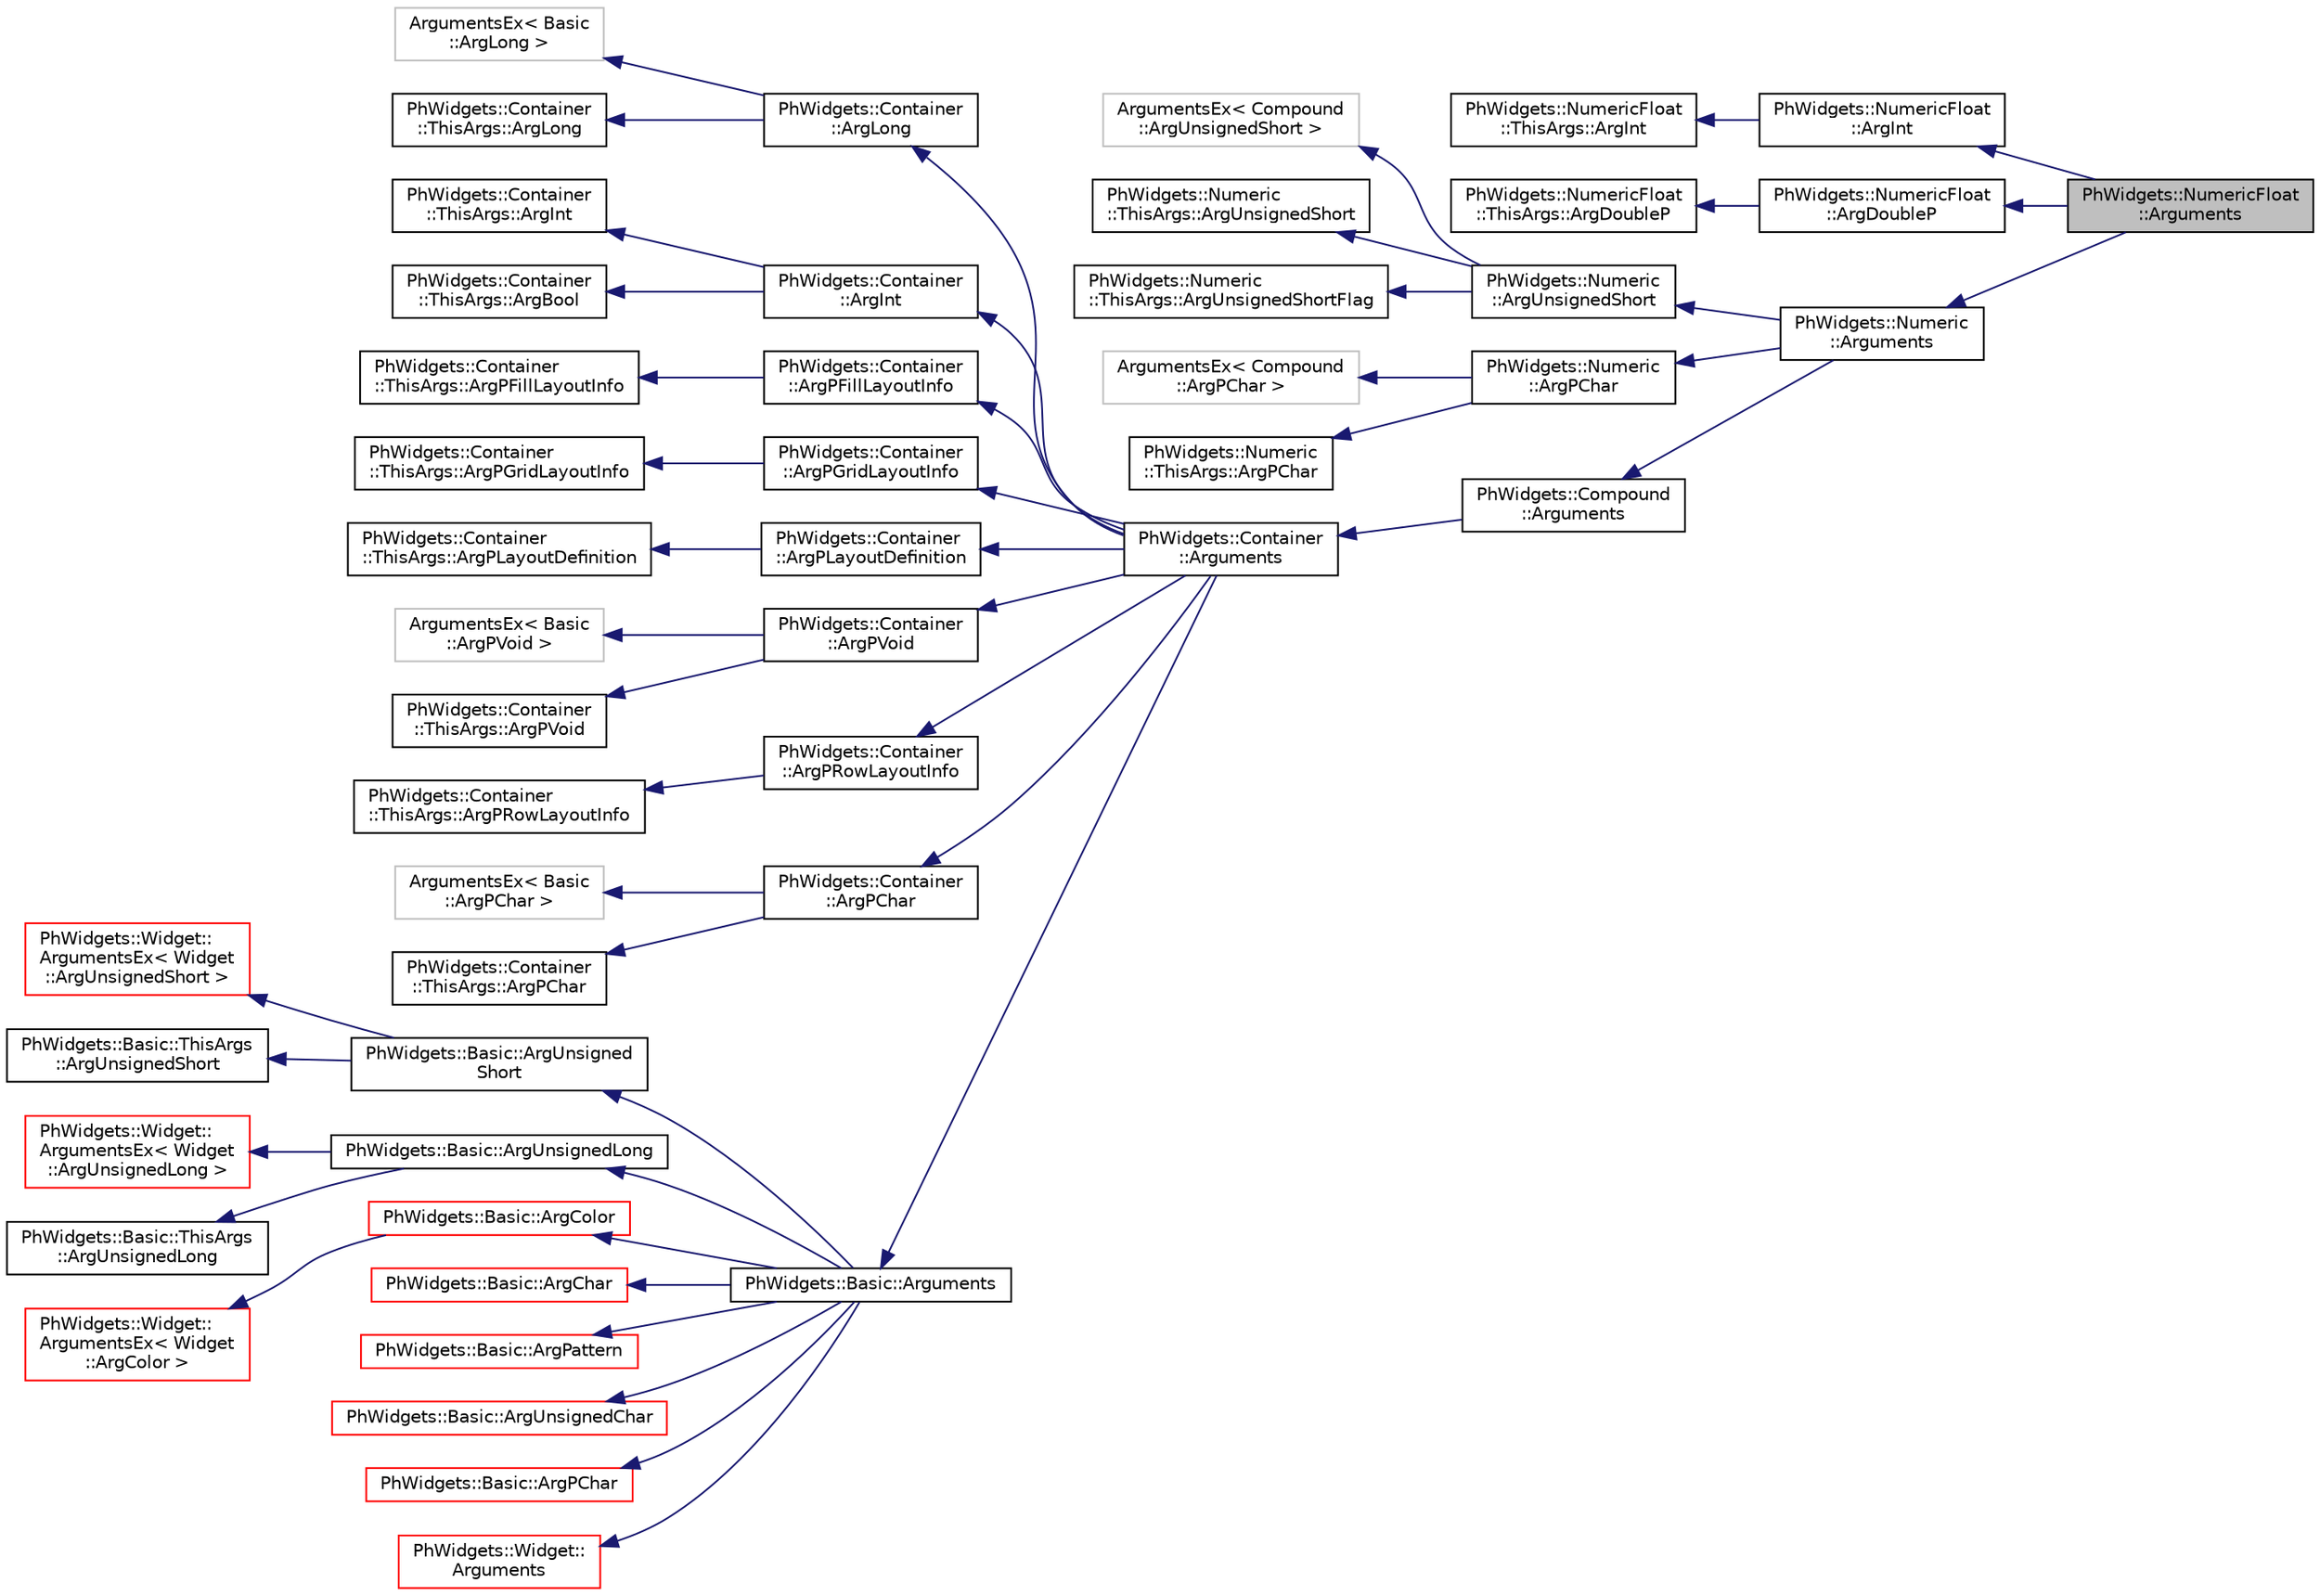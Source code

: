 digraph "PhWidgets::NumericFloat::Arguments"
{
  edge [fontname="Helvetica",fontsize="10",labelfontname="Helvetica",labelfontsize="10"];
  node [fontname="Helvetica",fontsize="10",shape=record];
  rankdir="LR";
  Node0 [label="PhWidgets::NumericFloat\l::Arguments",height=0.2,width=0.4,color="black", fillcolor="grey75", style="filled", fontcolor="black"];
  Node1 -> Node0 [dir="back",color="midnightblue",fontsize="10",style="solid",fontname="Helvetica"];
  Node1 [label="PhWidgets::NumericFloat\l::ArgInt",height=0.2,width=0.4,color="black", fillcolor="white", style="filled",URL="$struct_ph_widgets_1_1_numeric_float_1_1_arg_int.html"];
  Node2 -> Node1 [dir="back",color="midnightblue",fontsize="10",style="solid",fontname="Helvetica"];
  Node2 [label="PhWidgets::NumericFloat\l::ThisArgs::ArgInt",height=0.2,width=0.4,color="black", fillcolor="white", style="filled",URL="$struct_ph_widgets_1_1_numeric_float_1_1_this_args_1_1_arg_int.html"];
  Node3 -> Node0 [dir="back",color="midnightblue",fontsize="10",style="solid",fontname="Helvetica"];
  Node3 [label="PhWidgets::NumericFloat\l::ArgDoubleP",height=0.2,width=0.4,color="black", fillcolor="white", style="filled",URL="$struct_ph_widgets_1_1_numeric_float_1_1_arg_double_p.html"];
  Node4 -> Node3 [dir="back",color="midnightblue",fontsize="10",style="solid",fontname="Helvetica"];
  Node4 [label="PhWidgets::NumericFloat\l::ThisArgs::ArgDoubleP",height=0.2,width=0.4,color="black", fillcolor="white", style="filled",URL="$struct_ph_widgets_1_1_numeric_float_1_1_this_args_1_1_arg_double_p.html"];
  Node5 -> Node0 [dir="back",color="midnightblue",fontsize="10",style="solid",fontname="Helvetica"];
  Node5 [label="PhWidgets::Numeric\l::Arguments",height=0.2,width=0.4,color="black", fillcolor="white", style="filled",URL="$struct_ph_widgets_1_1_numeric_1_1_arguments.html"];
  Node6 -> Node5 [dir="back",color="midnightblue",fontsize="10",style="solid",fontname="Helvetica"];
  Node6 [label="PhWidgets::Numeric\l::ArgUnsignedShort",height=0.2,width=0.4,color="black", fillcolor="white", style="filled",URL="$struct_ph_widgets_1_1_numeric_1_1_arg_unsigned_short.html"];
  Node7 -> Node6 [dir="back",color="midnightblue",fontsize="10",style="solid",fontname="Helvetica"];
  Node7 [label="ArgumentsEx\< Compound\l::ArgUnsignedShort \>",height=0.2,width=0.4,color="grey75", fillcolor="white", style="filled"];
  Node8 -> Node6 [dir="back",color="midnightblue",fontsize="10",style="solid",fontname="Helvetica"];
  Node8 [label="PhWidgets::Numeric\l::ThisArgs::ArgUnsignedShort",height=0.2,width=0.4,color="black", fillcolor="white", style="filled",URL="$struct_ph_widgets_1_1_numeric_1_1_this_args_1_1_arg_unsigned_short.html"];
  Node9 -> Node6 [dir="back",color="midnightblue",fontsize="10",style="solid",fontname="Helvetica"];
  Node9 [label="PhWidgets::Numeric\l::ThisArgs::ArgUnsignedShortFlag",height=0.2,width=0.4,color="black", fillcolor="white", style="filled",URL="$struct_ph_widgets_1_1_numeric_1_1_this_args_1_1_arg_unsigned_short_flag.html"];
  Node10 -> Node5 [dir="back",color="midnightblue",fontsize="10",style="solid",fontname="Helvetica"];
  Node10 [label="PhWidgets::Numeric\l::ArgPChar",height=0.2,width=0.4,color="black", fillcolor="white", style="filled",URL="$struct_ph_widgets_1_1_numeric_1_1_arg_p_char.html"];
  Node11 -> Node10 [dir="back",color="midnightblue",fontsize="10",style="solid",fontname="Helvetica"];
  Node11 [label="ArgumentsEx\< Compound\l::ArgPChar \>",height=0.2,width=0.4,color="grey75", fillcolor="white", style="filled"];
  Node12 -> Node10 [dir="back",color="midnightblue",fontsize="10",style="solid",fontname="Helvetica"];
  Node12 [label="PhWidgets::Numeric\l::ThisArgs::ArgPChar",height=0.2,width=0.4,color="black", fillcolor="white", style="filled",URL="$struct_ph_widgets_1_1_numeric_1_1_this_args_1_1_arg_p_char.html"];
  Node13 -> Node5 [dir="back",color="midnightblue",fontsize="10",style="solid",fontname="Helvetica"];
  Node13 [label="PhWidgets::Compound\l::Arguments",height=0.2,width=0.4,color="black", fillcolor="white", style="filled",URL="$struct_ph_widgets_1_1_compound_1_1_arguments.html"];
  Node14 -> Node13 [dir="back",color="midnightblue",fontsize="10",style="solid",fontname="Helvetica"];
  Node14 [label="PhWidgets::Container\l::Arguments",height=0.2,width=0.4,color="black", fillcolor="white", style="filled",URL="$struct_ph_widgets_1_1_container_1_1_arguments.html"];
  Node15 -> Node14 [dir="back",color="midnightblue",fontsize="10",style="solid",fontname="Helvetica"];
  Node15 [label="PhWidgets::Container\l::ArgLong",height=0.2,width=0.4,color="black", fillcolor="white", style="filled",URL="$struct_ph_widgets_1_1_container_1_1_arg_long.html"];
  Node16 -> Node15 [dir="back",color="midnightblue",fontsize="10",style="solid",fontname="Helvetica"];
  Node16 [label="ArgumentsEx\< Basic\l::ArgLong \>",height=0.2,width=0.4,color="grey75", fillcolor="white", style="filled"];
  Node17 -> Node15 [dir="back",color="midnightblue",fontsize="10",style="solid",fontname="Helvetica"];
  Node17 [label="PhWidgets::Container\l::ThisArgs::ArgLong",height=0.2,width=0.4,color="black", fillcolor="white", style="filled",URL="$struct_ph_widgets_1_1_container_1_1_this_args_1_1_arg_long.html"];
  Node18 -> Node14 [dir="back",color="midnightblue",fontsize="10",style="solid",fontname="Helvetica"];
  Node18 [label="PhWidgets::Container\l::ArgInt",height=0.2,width=0.4,color="black", fillcolor="white", style="filled",URL="$struct_ph_widgets_1_1_container_1_1_arg_int.html"];
  Node19 -> Node18 [dir="back",color="midnightblue",fontsize="10",style="solid",fontname="Helvetica"];
  Node19 [label="PhWidgets::Container\l::ThisArgs::ArgInt",height=0.2,width=0.4,color="black", fillcolor="white", style="filled",URL="$struct_ph_widgets_1_1_container_1_1_this_args_1_1_arg_int.html"];
  Node20 -> Node18 [dir="back",color="midnightblue",fontsize="10",style="solid",fontname="Helvetica"];
  Node20 [label="PhWidgets::Container\l::ThisArgs::ArgBool",height=0.2,width=0.4,color="black", fillcolor="white", style="filled",URL="$struct_ph_widgets_1_1_container_1_1_this_args_1_1_arg_bool.html"];
  Node21 -> Node14 [dir="back",color="midnightblue",fontsize="10",style="solid",fontname="Helvetica"];
  Node21 [label="PhWidgets::Container\l::ArgPFillLayoutInfo",height=0.2,width=0.4,color="black", fillcolor="white", style="filled",URL="$struct_ph_widgets_1_1_container_1_1_arg_p_fill_layout_info.html"];
  Node22 -> Node21 [dir="back",color="midnightblue",fontsize="10",style="solid",fontname="Helvetica"];
  Node22 [label="PhWidgets::Container\l::ThisArgs::ArgPFillLayoutInfo",height=0.2,width=0.4,color="black", fillcolor="white", style="filled",URL="$struct_ph_widgets_1_1_container_1_1_this_args_1_1_arg_p_fill_layout_info.html"];
  Node23 -> Node14 [dir="back",color="midnightblue",fontsize="10",style="solid",fontname="Helvetica"];
  Node23 [label="PhWidgets::Container\l::ArgPGridLayoutInfo",height=0.2,width=0.4,color="black", fillcolor="white", style="filled",URL="$struct_ph_widgets_1_1_container_1_1_arg_p_grid_layout_info.html"];
  Node24 -> Node23 [dir="back",color="midnightblue",fontsize="10",style="solid",fontname="Helvetica"];
  Node24 [label="PhWidgets::Container\l::ThisArgs::ArgPGridLayoutInfo",height=0.2,width=0.4,color="black", fillcolor="white", style="filled",URL="$struct_ph_widgets_1_1_container_1_1_this_args_1_1_arg_p_grid_layout_info.html"];
  Node25 -> Node14 [dir="back",color="midnightblue",fontsize="10",style="solid",fontname="Helvetica"];
  Node25 [label="PhWidgets::Container\l::ArgPLayoutDefinition",height=0.2,width=0.4,color="black", fillcolor="white", style="filled",URL="$struct_ph_widgets_1_1_container_1_1_arg_p_layout_definition.html"];
  Node26 -> Node25 [dir="back",color="midnightblue",fontsize="10",style="solid",fontname="Helvetica"];
  Node26 [label="PhWidgets::Container\l::ThisArgs::ArgPLayoutDefinition",height=0.2,width=0.4,color="black", fillcolor="white", style="filled",URL="$struct_ph_widgets_1_1_container_1_1_this_args_1_1_arg_p_layout_definition.html"];
  Node27 -> Node14 [dir="back",color="midnightblue",fontsize="10",style="solid",fontname="Helvetica"];
  Node27 [label="PhWidgets::Container\l::ArgPVoid",height=0.2,width=0.4,color="black", fillcolor="white", style="filled",URL="$struct_ph_widgets_1_1_container_1_1_arg_p_void.html"];
  Node28 -> Node27 [dir="back",color="midnightblue",fontsize="10",style="solid",fontname="Helvetica"];
  Node28 [label="ArgumentsEx\< Basic\l::ArgPVoid \>",height=0.2,width=0.4,color="grey75", fillcolor="white", style="filled"];
  Node29 -> Node27 [dir="back",color="midnightblue",fontsize="10",style="solid",fontname="Helvetica"];
  Node29 [label="PhWidgets::Container\l::ThisArgs::ArgPVoid",height=0.2,width=0.4,color="black", fillcolor="white", style="filled",URL="$struct_ph_widgets_1_1_container_1_1_this_args_1_1_arg_p_void.html"];
  Node30 -> Node14 [dir="back",color="midnightblue",fontsize="10",style="solid",fontname="Helvetica"];
  Node30 [label="PhWidgets::Container\l::ArgPRowLayoutInfo",height=0.2,width=0.4,color="black", fillcolor="white", style="filled",URL="$struct_ph_widgets_1_1_container_1_1_arg_p_row_layout_info.html"];
  Node31 -> Node30 [dir="back",color="midnightblue",fontsize="10",style="solid",fontname="Helvetica"];
  Node31 [label="PhWidgets::Container\l::ThisArgs::ArgPRowLayoutInfo",height=0.2,width=0.4,color="black", fillcolor="white", style="filled",URL="$struct_ph_widgets_1_1_container_1_1_this_args_1_1_arg_p_row_layout_info.html"];
  Node32 -> Node14 [dir="back",color="midnightblue",fontsize="10",style="solid",fontname="Helvetica"];
  Node32 [label="PhWidgets::Container\l::ArgPChar",height=0.2,width=0.4,color="black", fillcolor="white", style="filled",URL="$struct_ph_widgets_1_1_container_1_1_arg_p_char.html"];
  Node33 -> Node32 [dir="back",color="midnightblue",fontsize="10",style="solid",fontname="Helvetica"];
  Node33 [label="ArgumentsEx\< Basic\l::ArgPChar \>",height=0.2,width=0.4,color="grey75", fillcolor="white", style="filled"];
  Node34 -> Node32 [dir="back",color="midnightblue",fontsize="10",style="solid",fontname="Helvetica"];
  Node34 [label="PhWidgets::Container\l::ThisArgs::ArgPChar",height=0.2,width=0.4,color="black", fillcolor="white", style="filled",URL="$struct_ph_widgets_1_1_container_1_1_this_args_1_1_arg_p_char.html"];
  Node35 -> Node14 [dir="back",color="midnightblue",fontsize="10",style="solid",fontname="Helvetica"];
  Node35 [label="PhWidgets::Basic::Arguments",height=0.2,width=0.4,color="black", fillcolor="white", style="filled",URL="$struct_ph_widgets_1_1_basic_1_1_arguments.html"];
  Node36 -> Node35 [dir="back",color="midnightblue",fontsize="10",style="solid",fontname="Helvetica"];
  Node36 [label="PhWidgets::Basic::ArgUnsigned\lShort",height=0.2,width=0.4,color="black", fillcolor="white", style="filled",URL="$struct_ph_widgets_1_1_basic_1_1_arg_unsigned_short.html"];
  Node37 -> Node36 [dir="back",color="midnightblue",fontsize="10",style="solid",fontname="Helvetica"];
  Node37 [label="PhWidgets::Widget::\lArgumentsEx\< Widget\l::ArgUnsignedShort \>",height=0.2,width=0.4,color="red", fillcolor="white", style="filled",URL="$struct_ph_widgets_1_1_widget_1_1_arguments_ex.html"];
  Node39 -> Node36 [dir="back",color="midnightblue",fontsize="10",style="solid",fontname="Helvetica"];
  Node39 [label="PhWidgets::Basic::ThisArgs\l::ArgUnsignedShort",height=0.2,width=0.4,color="black", fillcolor="white", style="filled",URL="$struct_ph_widgets_1_1_basic_1_1_this_args_1_1_arg_unsigned_short.html"];
  Node40 -> Node35 [dir="back",color="midnightblue",fontsize="10",style="solid",fontname="Helvetica"];
  Node40 [label="PhWidgets::Basic::ArgUnsignedLong",height=0.2,width=0.4,color="black", fillcolor="white", style="filled",URL="$struct_ph_widgets_1_1_basic_1_1_arg_unsigned_long.html"];
  Node41 -> Node40 [dir="back",color="midnightblue",fontsize="10",style="solid",fontname="Helvetica"];
  Node41 [label="PhWidgets::Widget::\lArgumentsEx\< Widget\l::ArgUnsignedLong \>",height=0.2,width=0.4,color="red", fillcolor="white", style="filled",URL="$struct_ph_widgets_1_1_widget_1_1_arguments_ex.html"];
  Node42 -> Node40 [dir="back",color="midnightblue",fontsize="10",style="solid",fontname="Helvetica"];
  Node42 [label="PhWidgets::Basic::ThisArgs\l::ArgUnsignedLong",height=0.2,width=0.4,color="black", fillcolor="white", style="filled",URL="$struct_ph_widgets_1_1_basic_1_1_this_args_1_1_arg_unsigned_long.html"];
  Node43 -> Node35 [dir="back",color="midnightblue",fontsize="10",style="solid",fontname="Helvetica"];
  Node43 [label="PhWidgets::Basic::ArgColor",height=0.2,width=0.4,color="red", fillcolor="white", style="filled",URL="$struct_ph_widgets_1_1_basic_1_1_arg_color.html"];
  Node44 -> Node43 [dir="back",color="midnightblue",fontsize="10",style="solid",fontname="Helvetica"];
  Node44 [label="PhWidgets::Widget::\lArgumentsEx\< Widget\l::ArgColor \>",height=0.2,width=0.4,color="red", fillcolor="white", style="filled",URL="$struct_ph_widgets_1_1_widget_1_1_arguments_ex.html"];
  Node46 -> Node35 [dir="back",color="midnightblue",fontsize="10",style="solid",fontname="Helvetica"];
  Node46 [label="PhWidgets::Basic::ArgChar",height=0.2,width=0.4,color="red", fillcolor="white", style="filled",URL="$struct_ph_widgets_1_1_basic_1_1_arg_char.html"];
  Node48 -> Node35 [dir="back",color="midnightblue",fontsize="10",style="solid",fontname="Helvetica"];
  Node48 [label="PhWidgets::Basic::ArgPattern",height=0.2,width=0.4,color="red", fillcolor="white", style="filled",URL="$struct_ph_widgets_1_1_basic_1_1_arg_pattern.html"];
  Node50 -> Node35 [dir="back",color="midnightblue",fontsize="10",style="solid",fontname="Helvetica"];
  Node50 [label="PhWidgets::Basic::ArgUnsignedChar",height=0.2,width=0.4,color="red", fillcolor="white", style="filled",URL="$struct_ph_widgets_1_1_basic_1_1_arg_unsigned_char.html"];
  Node52 -> Node35 [dir="back",color="midnightblue",fontsize="10",style="solid",fontname="Helvetica"];
  Node52 [label="PhWidgets::Basic::ArgPChar",height=0.2,width=0.4,color="red", fillcolor="white", style="filled",URL="$struct_ph_widgets_1_1_basic_1_1_arg_p_char.html"];
  Node55 -> Node35 [dir="back",color="midnightblue",fontsize="10",style="solid",fontname="Helvetica"];
  Node55 [label="PhWidgets::Widget::\lArguments",height=0.2,width=0.4,color="red", fillcolor="white", style="filled",URL="$struct_ph_widgets_1_1_widget_1_1_arguments.html"];
}
